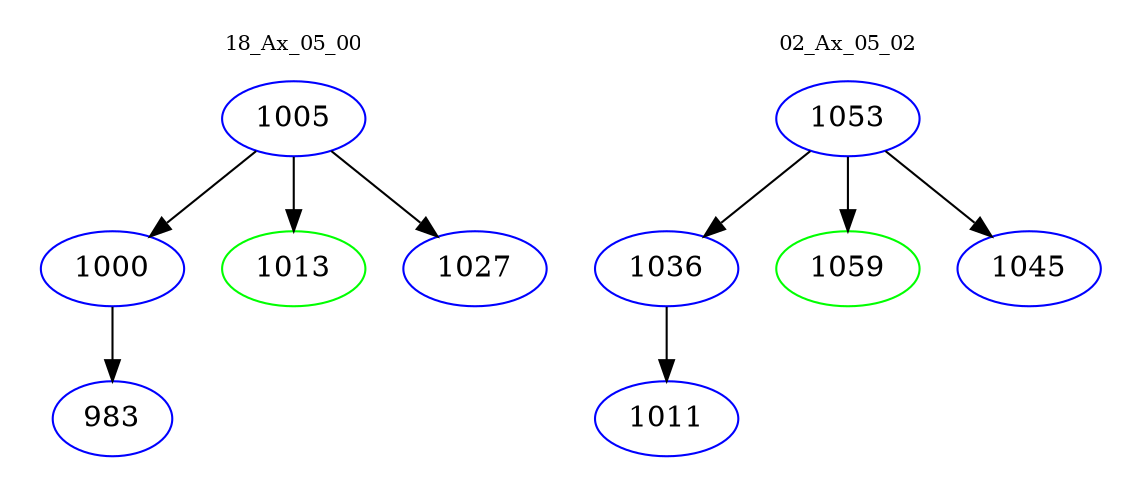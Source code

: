 digraph{
subgraph cluster_0 {
color = white
label = "18_Ax_05_00";
fontsize=10;
T0_1005 [label="1005", color="blue"]
T0_1005 -> T0_1000 [color="black"]
T0_1000 [label="1000", color="blue"]
T0_1000 -> T0_983 [color="black"]
T0_983 [label="983", color="blue"]
T0_1005 -> T0_1013 [color="black"]
T0_1013 [label="1013", color="green"]
T0_1005 -> T0_1027 [color="black"]
T0_1027 [label="1027", color="blue"]
}
subgraph cluster_1 {
color = white
label = "02_Ax_05_02";
fontsize=10;
T1_1053 [label="1053", color="blue"]
T1_1053 -> T1_1036 [color="black"]
T1_1036 [label="1036", color="blue"]
T1_1036 -> T1_1011 [color="black"]
T1_1011 [label="1011", color="blue"]
T1_1053 -> T1_1059 [color="black"]
T1_1059 [label="1059", color="green"]
T1_1053 -> T1_1045 [color="black"]
T1_1045 [label="1045", color="blue"]
}
}
